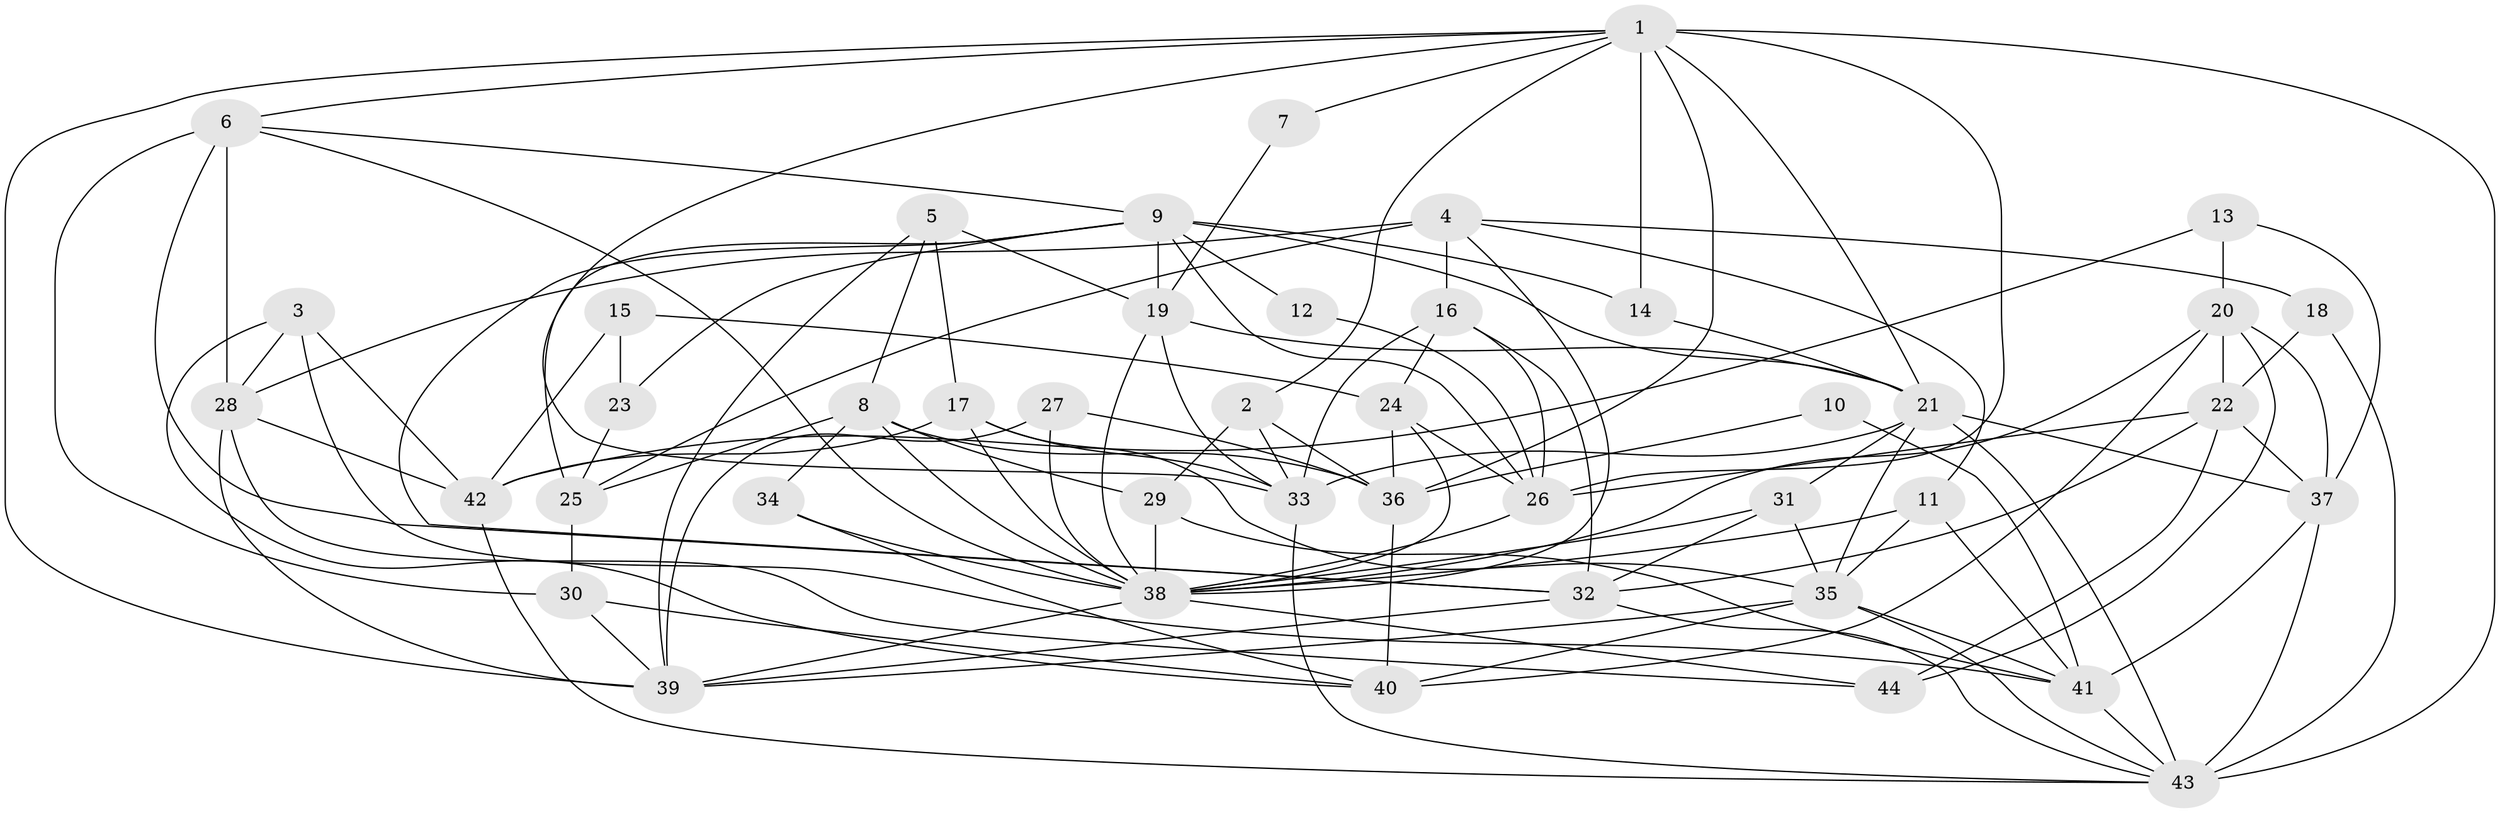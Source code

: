 // original degree distribution, {4: 0.2727272727272727, 6: 0.13636363636363635, 3: 0.22727272727272727, 2: 0.18181818181818182, 8: 0.022727272727272728, 7: 0.03409090909090909, 5: 0.125}
// Generated by graph-tools (version 1.1) at 2025/26/03/09/25 03:26:17]
// undirected, 44 vertices, 121 edges
graph export_dot {
graph [start="1"]
  node [color=gray90,style=filled];
  1;
  2;
  3;
  4;
  5;
  6;
  7;
  8;
  9;
  10;
  11;
  12;
  13;
  14;
  15;
  16;
  17;
  18;
  19;
  20;
  21;
  22;
  23;
  24;
  25;
  26;
  27;
  28;
  29;
  30;
  31;
  32;
  33;
  34;
  35;
  36;
  37;
  38;
  39;
  40;
  41;
  42;
  43;
  44;
  1 -- 2 [weight=1.0];
  1 -- 6 [weight=1.0];
  1 -- 7 [weight=1.0];
  1 -- 14 [weight=1.0];
  1 -- 21 [weight=1.0];
  1 -- 26 [weight=1.0];
  1 -- 33 [weight=1.0];
  1 -- 36 [weight=1.0];
  1 -- 39 [weight=1.0];
  1 -- 43 [weight=2.0];
  2 -- 29 [weight=1.0];
  2 -- 33 [weight=1.0];
  2 -- 36 [weight=1.0];
  3 -- 28 [weight=1.0];
  3 -- 40 [weight=1.0];
  3 -- 41 [weight=1.0];
  3 -- 42 [weight=1.0];
  4 -- 11 [weight=1.0];
  4 -- 16 [weight=1.0];
  4 -- 18 [weight=1.0];
  4 -- 25 [weight=2.0];
  4 -- 28 [weight=1.0];
  4 -- 38 [weight=1.0];
  5 -- 8 [weight=1.0];
  5 -- 17 [weight=1.0];
  5 -- 19 [weight=1.0];
  5 -- 39 [weight=1.0];
  6 -- 9 [weight=1.0];
  6 -- 28 [weight=1.0];
  6 -- 30 [weight=1.0];
  6 -- 32 [weight=2.0];
  6 -- 38 [weight=1.0];
  7 -- 19 [weight=1.0];
  8 -- 25 [weight=1.0];
  8 -- 29 [weight=1.0];
  8 -- 34 [weight=1.0];
  8 -- 36 [weight=1.0];
  8 -- 38 [weight=1.0];
  9 -- 12 [weight=1.0];
  9 -- 14 [weight=1.0];
  9 -- 19 [weight=1.0];
  9 -- 21 [weight=1.0];
  9 -- 23 [weight=1.0];
  9 -- 25 [weight=1.0];
  9 -- 26 [weight=1.0];
  9 -- 32 [weight=1.0];
  10 -- 36 [weight=1.0];
  10 -- 41 [weight=1.0];
  11 -- 35 [weight=1.0];
  11 -- 38 [weight=1.0];
  11 -- 41 [weight=1.0];
  12 -- 26 [weight=1.0];
  13 -- 20 [weight=1.0];
  13 -- 37 [weight=1.0];
  13 -- 42 [weight=1.0];
  14 -- 21 [weight=1.0];
  15 -- 23 [weight=1.0];
  15 -- 24 [weight=1.0];
  15 -- 42 [weight=1.0];
  16 -- 24 [weight=1.0];
  16 -- 26 [weight=1.0];
  16 -- 32 [weight=1.0];
  16 -- 33 [weight=1.0];
  17 -- 33 [weight=1.0];
  17 -- 35 [weight=1.0];
  17 -- 38 [weight=1.0];
  17 -- 42 [weight=1.0];
  18 -- 22 [weight=1.0];
  18 -- 43 [weight=1.0];
  19 -- 21 [weight=1.0];
  19 -- 33 [weight=1.0];
  19 -- 38 [weight=1.0];
  20 -- 22 [weight=1.0];
  20 -- 37 [weight=1.0];
  20 -- 38 [weight=1.0];
  20 -- 40 [weight=1.0];
  20 -- 44 [weight=2.0];
  21 -- 31 [weight=1.0];
  21 -- 33 [weight=1.0];
  21 -- 35 [weight=1.0];
  21 -- 37 [weight=1.0];
  21 -- 43 [weight=1.0];
  22 -- 26 [weight=1.0];
  22 -- 32 [weight=1.0];
  22 -- 37 [weight=1.0];
  22 -- 44 [weight=1.0];
  23 -- 25 [weight=1.0];
  24 -- 26 [weight=1.0];
  24 -- 36 [weight=2.0];
  24 -- 38 [weight=2.0];
  25 -- 30 [weight=1.0];
  26 -- 38 [weight=1.0];
  27 -- 36 [weight=1.0];
  27 -- 38 [weight=2.0];
  27 -- 39 [weight=1.0];
  28 -- 39 [weight=1.0];
  28 -- 42 [weight=1.0];
  28 -- 44 [weight=1.0];
  29 -- 38 [weight=2.0];
  29 -- 41 [weight=1.0];
  30 -- 39 [weight=1.0];
  30 -- 40 [weight=1.0];
  31 -- 32 [weight=1.0];
  31 -- 35 [weight=1.0];
  31 -- 38 [weight=1.0];
  32 -- 39 [weight=1.0];
  32 -- 43 [weight=1.0];
  33 -- 43 [weight=1.0];
  34 -- 38 [weight=1.0];
  34 -- 40 [weight=1.0];
  35 -- 39 [weight=1.0];
  35 -- 40 [weight=1.0];
  35 -- 41 [weight=1.0];
  35 -- 43 [weight=1.0];
  36 -- 40 [weight=1.0];
  37 -- 41 [weight=1.0];
  37 -- 43 [weight=1.0];
  38 -- 39 [weight=1.0];
  38 -- 44 [weight=1.0];
  41 -- 43 [weight=1.0];
  42 -- 43 [weight=1.0];
}
